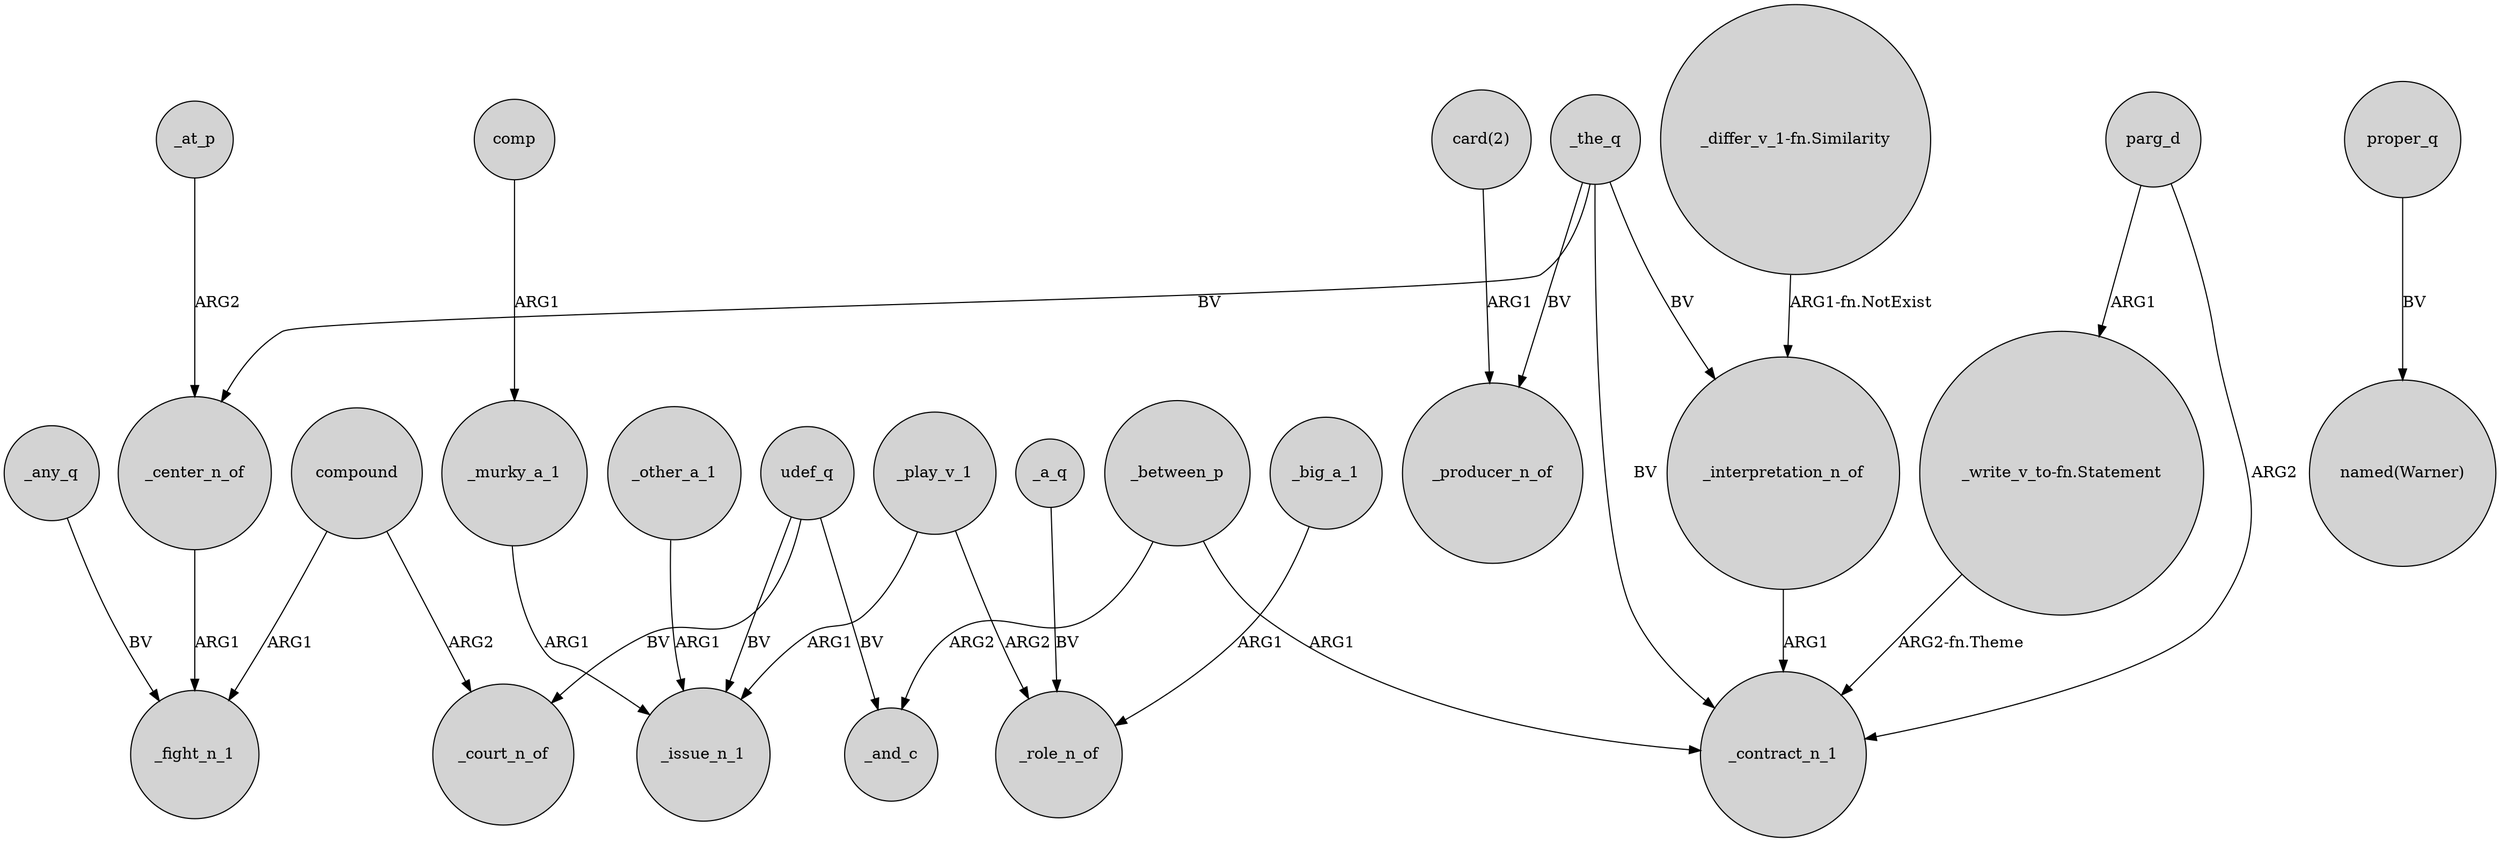 digraph {
	node [shape=circle style=filled]
	_the_q -> _center_n_of [label=BV]
	_the_q -> _producer_n_of [label=BV]
	_the_q -> _interpretation_n_of [label=BV]
	_play_v_1 -> _issue_n_1 [label=ARG1]
	_a_q -> _role_n_of [label=BV]
	_other_a_1 -> _issue_n_1 [label=ARG1]
	udef_q -> _court_n_of [label=BV]
	_at_p -> _center_n_of [label=ARG2]
	_any_q -> _fight_n_1 [label=BV]
	_interpretation_n_of -> _contract_n_1 [label=ARG1]
	_the_q -> _contract_n_1 [label=BV]
	_between_p -> _contract_n_1 [label=ARG1]
	parg_d -> _contract_n_1 [label=ARG2]
	compound -> _court_n_of [label=ARG2]
	parg_d -> "_write_v_to-fn.Statement" [label=ARG1]
	_between_p -> _and_c [label=ARG2]
	comp -> _murky_a_1 [label=ARG1]
	"_write_v_to-fn.Statement" -> _contract_n_1 [label="ARG2-fn.Theme"]
	udef_q -> _issue_n_1 [label=BV]
	_big_a_1 -> _role_n_of [label=ARG1]
	"card(2)" -> _producer_n_of [label=ARG1]
	_center_n_of -> _fight_n_1 [label=ARG1]
	compound -> _fight_n_1 [label=ARG1]
	proper_q -> "named(Warner)" [label=BV]
	_play_v_1 -> _role_n_of [label=ARG2]
	_murky_a_1 -> _issue_n_1 [label=ARG1]
	udef_q -> _and_c [label=BV]
	"_differ_v_1-fn.Similarity" -> _interpretation_n_of [label="ARG1-fn.NotExist"]
}
